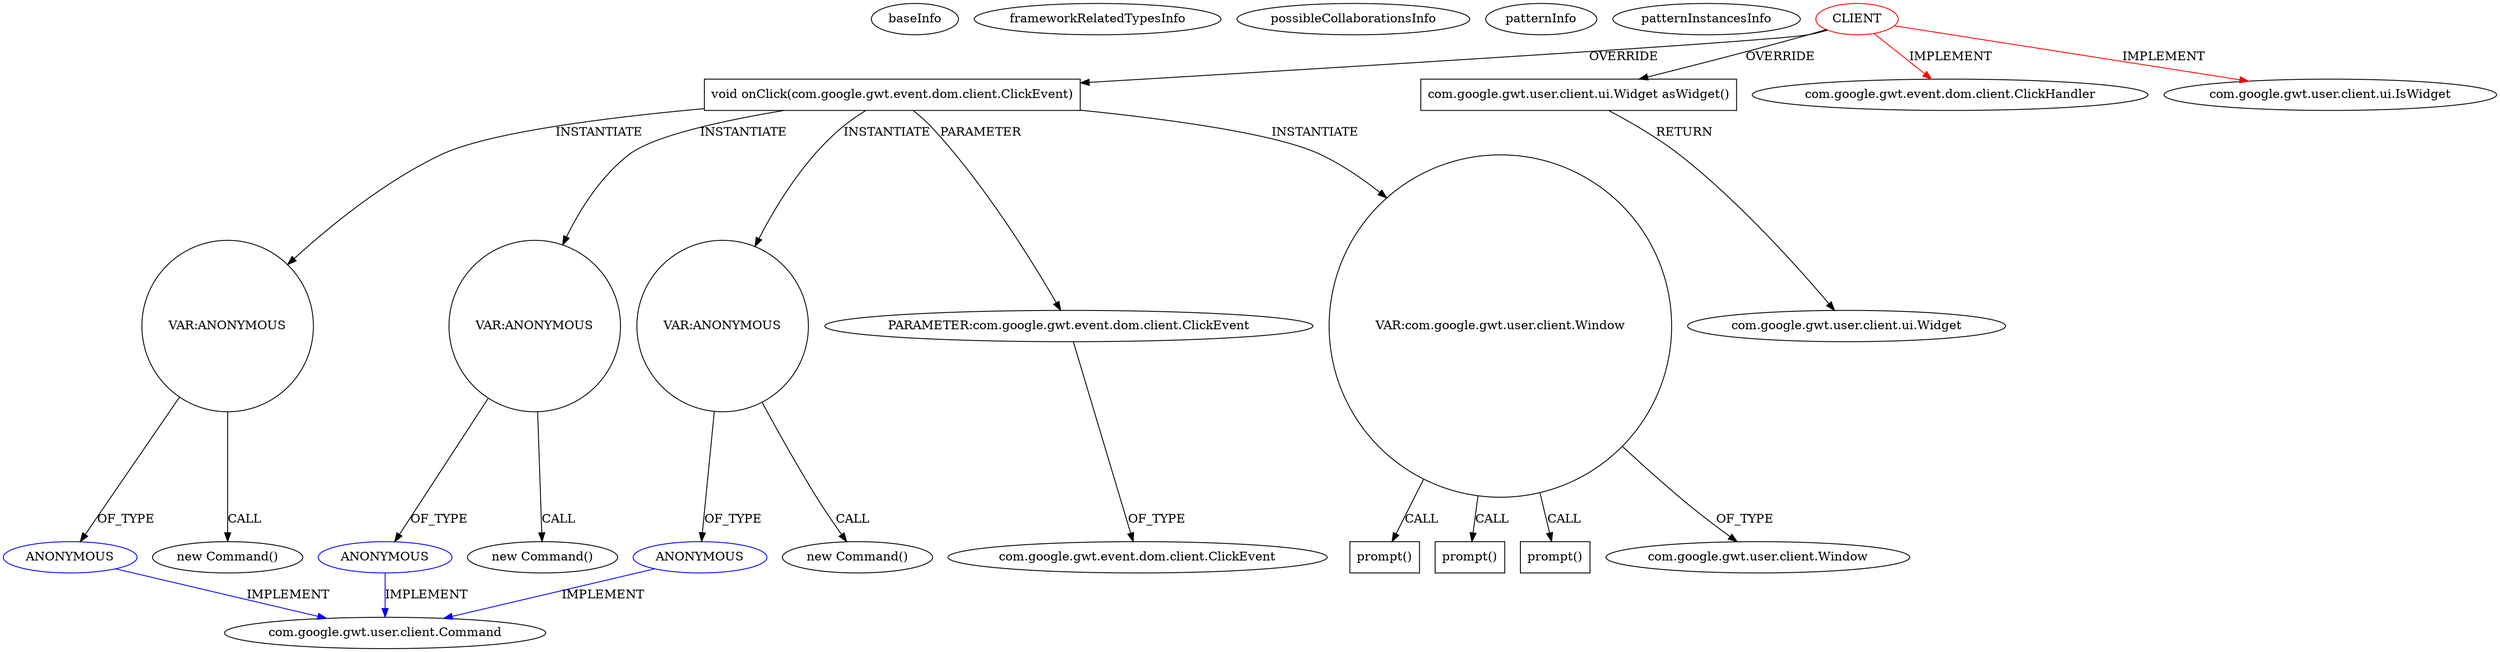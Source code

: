 digraph {
baseInfo[graphId=144,category="pattern",isAnonymous=false,possibleRelation=true]
frameworkRelatedTypesInfo[0="com.google.gwt.event.dom.client.ClickHandler",1="com.google.gwt.user.client.ui.IsWidget"]
possibleCollaborationsInfo[0="144~INSTANTIATION-OVERRIDING_METHOD_DECLARATION-~com.google.gwt.event.dom.client.ClickHandler com.google.gwt.user.client.ui.IsWidget ~com.google.gwt.user.client.Command ~false~true",1="144~INSTANTIATION-OVERRIDING_METHOD_DECLARATION-~com.google.gwt.event.dom.client.ClickHandler com.google.gwt.user.client.ui.IsWidget ~com.google.gwt.user.client.Command ~false~true",2="144~INSTANTIATION-OVERRIDING_METHOD_DECLARATION-~com.google.gwt.event.dom.client.ClickHandler com.google.gwt.user.client.ui.IsWidget ~com.google.gwt.user.client.Command ~false~true"]
patternInfo[frequency=2.0,patternRootClient=0]
patternInstancesInfo[0="dapicard-gwt-surface~/dapicard-gwt-surface/gwt-surface-master/gwt-surface/src/main/java/com/axeiya/gwt/surface/client/control/block/InsertLink.java~InsertLink~1195",1="dapicard-gwt-surface~/dapicard-gwt-surface/gwt-surface-master/gwt-surface/src/main/java/com/axeiya/gwt/surface/client/control/image/InsertImage.java~InsertImage~1201"]
12[label="com.google.gwt.user.client.Command",vertexType="FRAMEWORK_INTERFACE_TYPE",isFrameworkType=false]
11[label="ANONYMOUS",vertexType="REFERENCE_ANONYMOUS_DECLARATION",isFrameworkType=false,color=blue]
23[label="ANONYMOUS",vertexType="REFERENCE_ANONYMOUS_DECLARATION",isFrameworkType=false,color=blue]
17[label="ANONYMOUS",vertexType="REFERENCE_ANONYMOUS_DECLARATION",isFrameworkType=false,color=blue]
16[label="VAR:ANONYMOUS",vertexType="VARIABLE_EXPRESION",isFrameworkType=false,shape=circle]
15[label="new Command()",vertexType="CONSTRUCTOR_CALL",isFrameworkType=false]
22[label="VAR:ANONYMOUS",vertexType="VARIABLE_EXPRESION",isFrameworkType=false,shape=circle]
21[label="new Command()",vertexType="CONSTRUCTOR_CALL",isFrameworkType=false]
10[label="VAR:ANONYMOUS",vertexType="VARIABLE_EXPRESION",isFrameworkType=false,shape=circle]
9[label="new Command()",vertexType="CONSTRUCTOR_CALL",isFrameworkType=false]
3[label="void onClick(com.google.gwt.event.dom.client.ClickEvent)",vertexType="OVERRIDING_METHOD_DECLARATION",isFrameworkType=false,shape=box]
0[label="CLIENT",vertexType="ROOT_CLIENT_CLASS_DECLARATION",isFrameworkType=false,color=red]
4[label="PARAMETER:com.google.gwt.event.dom.client.ClickEvent",vertexType="PARAMETER_DECLARATION",isFrameworkType=false]
5[label="com.google.gwt.event.dom.client.ClickEvent",vertexType="FRAMEWORK_CLASS_TYPE",isFrameworkType=false]
25[label="com.google.gwt.user.client.ui.Widget asWidget()",vertexType="OVERRIDING_METHOD_DECLARATION",isFrameworkType=false,shape=box]
1[label="com.google.gwt.event.dom.client.ClickHandler",vertexType="FRAMEWORK_INTERFACE_TYPE",isFrameworkType=false]
2[label="com.google.gwt.user.client.ui.IsWidget",vertexType="FRAMEWORK_INTERFACE_TYPE",isFrameworkType=false]
6[label="VAR:com.google.gwt.user.client.Window",vertexType="VARIABLE_EXPRESION",isFrameworkType=false,shape=circle]
20[label="prompt()",vertexType="INSIDE_CALL",isFrameworkType=false,shape=box]
14[label="prompt()",vertexType="INSIDE_CALL",isFrameworkType=false,shape=box]
7[label="prompt()",vertexType="INSIDE_CALL",isFrameworkType=false,shape=box]
8[label="com.google.gwt.user.client.Window",vertexType="FRAMEWORK_CLASS_TYPE",isFrameworkType=false]
26[label="com.google.gwt.user.client.ui.Widget",vertexType="FRAMEWORK_CLASS_TYPE",isFrameworkType=false]
10->11[label="OF_TYPE"]
10->9[label="CALL"]
6->8[label="OF_TYPE"]
16->17[label="OF_TYPE"]
4->5[label="OF_TYPE"]
0->1[label="IMPLEMENT",color=red]
6->14[label="CALL"]
6->7[label="CALL"]
3->16[label="INSTANTIATE"]
3->4[label="PARAMETER"]
22->23[label="OF_TYPE"]
16->15[label="CALL"]
6->20[label="CALL"]
17->12[label="IMPLEMENT",color=blue]
23->12[label="IMPLEMENT",color=blue]
25->26[label="RETURN"]
3->10[label="INSTANTIATE"]
0->25[label="OVERRIDE"]
3->22[label="INSTANTIATE"]
22->21[label="CALL"]
11->12[label="IMPLEMENT",color=blue]
0->3[label="OVERRIDE"]
3->6[label="INSTANTIATE"]
0->2[label="IMPLEMENT",color=red]
}
